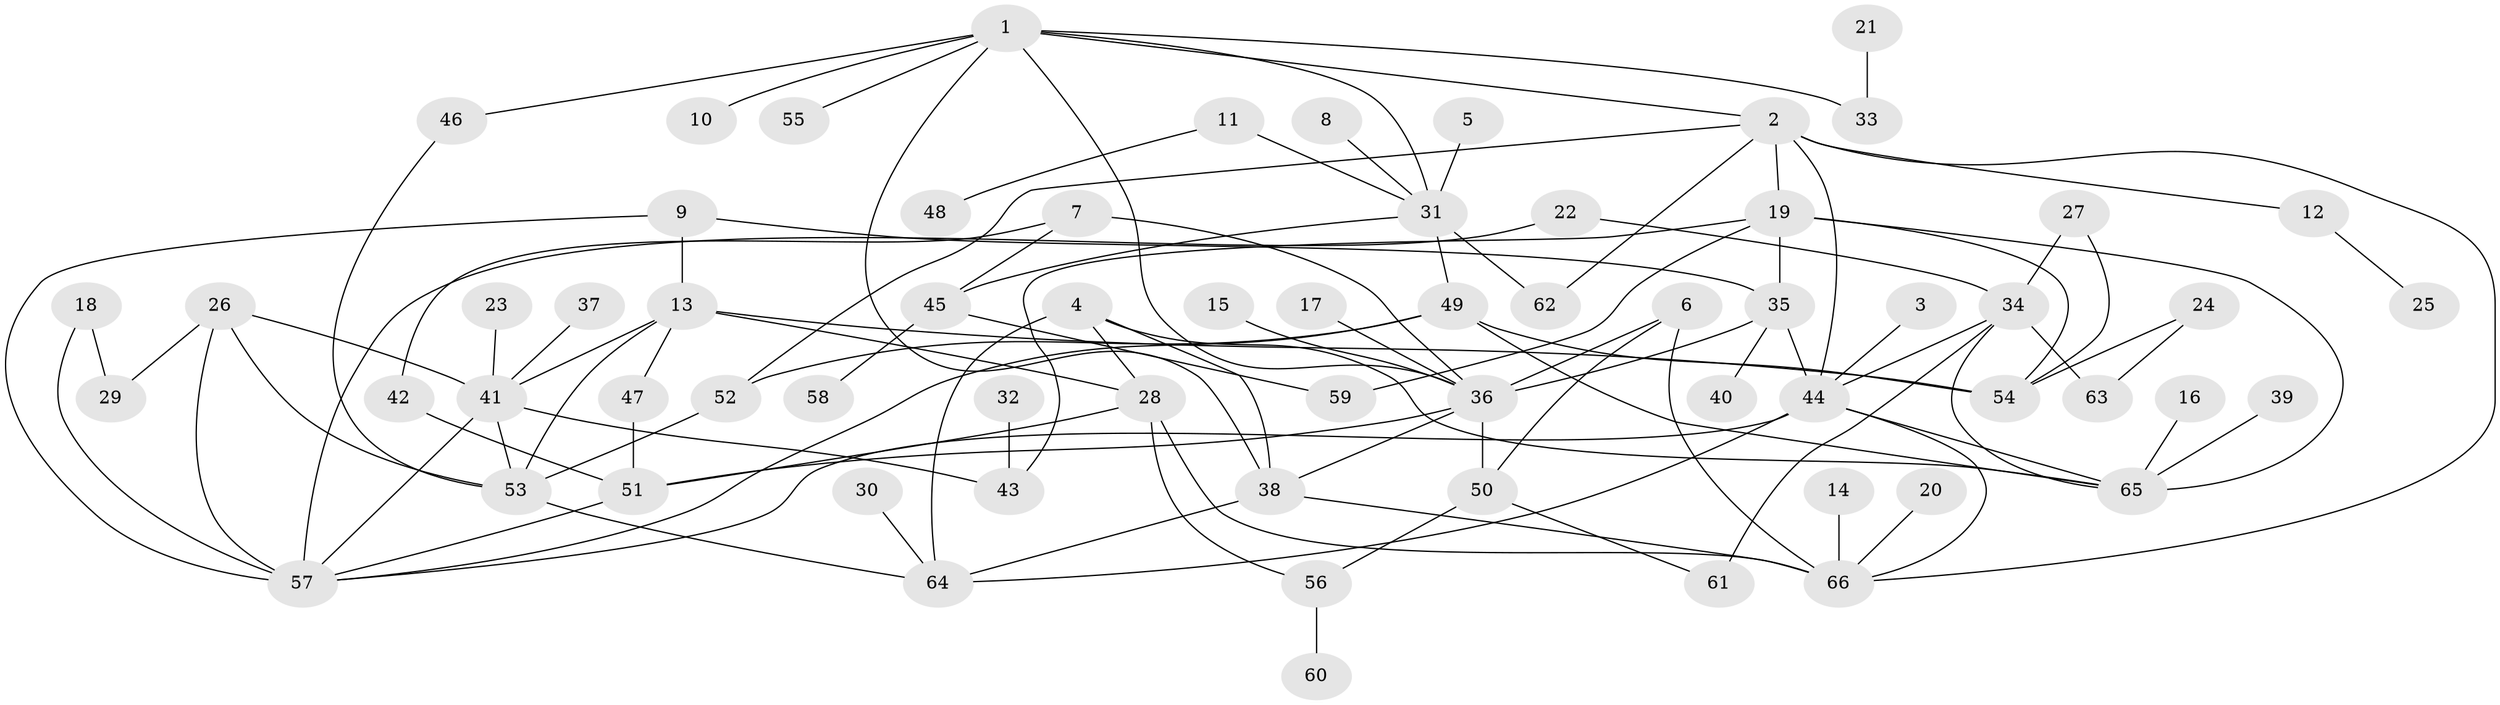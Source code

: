 // original degree distribution, {5: 0.030534351145038167, 8: 0.007633587786259542, 9: 0.007633587786259542, 2: 0.3511450381679389, 7: 0.03816793893129771, 4: 0.11450381679389313, 6: 0.03816793893129771, 1: 0.25190839694656486, 3: 0.16030534351145037}
// Generated by graph-tools (version 1.1) at 2025/49/03/09/25 03:49:17]
// undirected, 66 vertices, 106 edges
graph export_dot {
graph [start="1"]
  node [color=gray90,style=filled];
  1;
  2;
  3;
  4;
  5;
  6;
  7;
  8;
  9;
  10;
  11;
  12;
  13;
  14;
  15;
  16;
  17;
  18;
  19;
  20;
  21;
  22;
  23;
  24;
  25;
  26;
  27;
  28;
  29;
  30;
  31;
  32;
  33;
  34;
  35;
  36;
  37;
  38;
  39;
  40;
  41;
  42;
  43;
  44;
  45;
  46;
  47;
  48;
  49;
  50;
  51;
  52;
  53;
  54;
  55;
  56;
  57;
  58;
  59;
  60;
  61;
  62;
  63;
  64;
  65;
  66;
  1 -- 2 [weight=1.0];
  1 -- 10 [weight=1.0];
  1 -- 31 [weight=1.0];
  1 -- 33 [weight=1.0];
  1 -- 36 [weight=1.0];
  1 -- 38 [weight=1.0];
  1 -- 46 [weight=1.0];
  1 -- 55 [weight=1.0];
  2 -- 12 [weight=1.0];
  2 -- 19 [weight=1.0];
  2 -- 44 [weight=1.0];
  2 -- 52 [weight=1.0];
  2 -- 62 [weight=1.0];
  2 -- 66 [weight=1.0];
  3 -- 44 [weight=1.0];
  4 -- 28 [weight=1.0];
  4 -- 38 [weight=1.0];
  4 -- 64 [weight=1.0];
  4 -- 65 [weight=1.0];
  5 -- 31 [weight=1.0];
  6 -- 36 [weight=1.0];
  6 -- 50 [weight=1.0];
  6 -- 66 [weight=1.0];
  7 -- 36 [weight=1.0];
  7 -- 42 [weight=1.0];
  7 -- 45 [weight=1.0];
  8 -- 31 [weight=1.0];
  9 -- 13 [weight=1.0];
  9 -- 35 [weight=1.0];
  9 -- 57 [weight=1.0];
  11 -- 31 [weight=1.0];
  11 -- 48 [weight=1.0];
  12 -- 25 [weight=1.0];
  13 -- 28 [weight=1.0];
  13 -- 41 [weight=1.0];
  13 -- 47 [weight=1.0];
  13 -- 53 [weight=1.0];
  13 -- 54 [weight=1.0];
  14 -- 66 [weight=1.0];
  15 -- 36 [weight=1.0];
  16 -- 65 [weight=1.0];
  17 -- 36 [weight=1.0];
  18 -- 29 [weight=1.0];
  18 -- 57 [weight=1.0];
  19 -- 35 [weight=1.0];
  19 -- 43 [weight=1.0];
  19 -- 54 [weight=1.0];
  19 -- 59 [weight=1.0];
  19 -- 65 [weight=2.0];
  20 -- 66 [weight=1.0];
  21 -- 33 [weight=1.0];
  22 -- 34 [weight=1.0];
  22 -- 57 [weight=1.0];
  23 -- 41 [weight=1.0];
  24 -- 54 [weight=1.0];
  24 -- 63 [weight=1.0];
  26 -- 29 [weight=1.0];
  26 -- 41 [weight=1.0];
  26 -- 53 [weight=1.0];
  26 -- 57 [weight=1.0];
  27 -- 34 [weight=1.0];
  27 -- 54 [weight=1.0];
  28 -- 51 [weight=1.0];
  28 -- 56 [weight=1.0];
  28 -- 66 [weight=1.0];
  30 -- 64 [weight=1.0];
  31 -- 45 [weight=1.0];
  31 -- 49 [weight=2.0];
  31 -- 62 [weight=1.0];
  32 -- 43 [weight=1.0];
  34 -- 44 [weight=1.0];
  34 -- 61 [weight=1.0];
  34 -- 63 [weight=1.0];
  34 -- 65 [weight=1.0];
  35 -- 36 [weight=1.0];
  35 -- 40 [weight=1.0];
  35 -- 44 [weight=1.0];
  36 -- 38 [weight=1.0];
  36 -- 50 [weight=1.0];
  36 -- 51 [weight=1.0];
  37 -- 41 [weight=1.0];
  38 -- 64 [weight=1.0];
  38 -- 66 [weight=1.0];
  39 -- 65 [weight=1.0];
  41 -- 43 [weight=1.0];
  41 -- 53 [weight=1.0];
  41 -- 57 [weight=1.0];
  42 -- 51 [weight=1.0];
  44 -- 57 [weight=1.0];
  44 -- 64 [weight=1.0];
  44 -- 65 [weight=1.0];
  44 -- 66 [weight=1.0];
  45 -- 58 [weight=1.0];
  45 -- 59 [weight=1.0];
  46 -- 53 [weight=1.0];
  47 -- 51 [weight=1.0];
  49 -- 52 [weight=1.0];
  49 -- 54 [weight=1.0];
  49 -- 57 [weight=1.0];
  49 -- 65 [weight=1.0];
  50 -- 56 [weight=1.0];
  50 -- 61 [weight=1.0];
  51 -- 57 [weight=1.0];
  52 -- 53 [weight=1.0];
  53 -- 64 [weight=1.0];
  56 -- 60 [weight=1.0];
}
